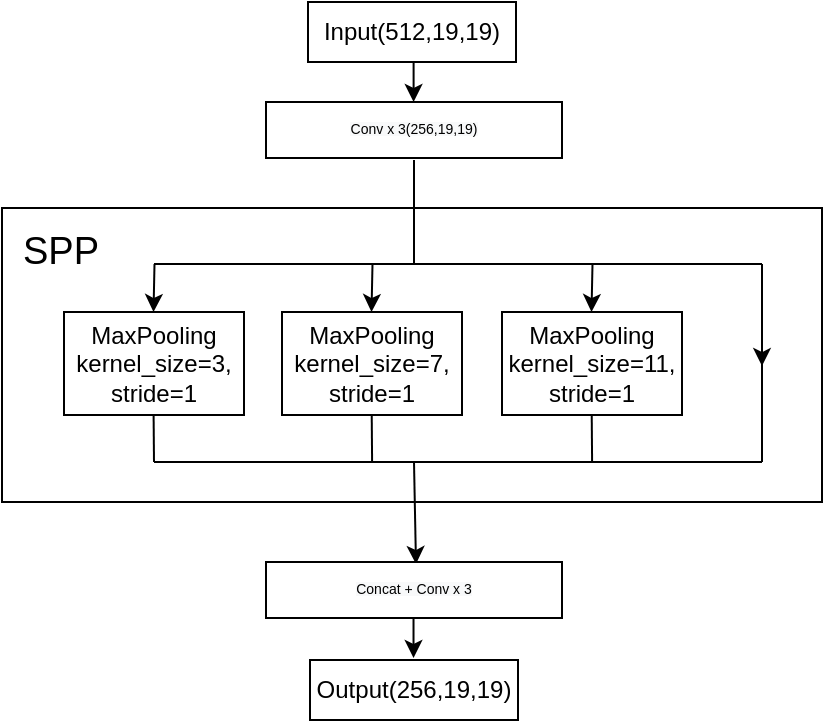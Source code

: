 <mxfile version="14.2.9" type="github">
  <diagram id="BEE4BzPIRlwHzZRuPU3X" name="第 1 页">
    <mxGraphModel dx="1129" dy="645" grid="1" gridSize="10" guides="1" tooltips="1" connect="1" arrows="1" fold="1" page="1" pageScale="1" pageWidth="827" pageHeight="1169" math="0" shadow="0">
      <root>
        <mxCell id="0" />
        <mxCell id="1" parent="0" />
        <mxCell id="2HhkDah7lS9jB4Bh0aEh-1" value="&lt;span style=&quot;color: rgb(0 , 0 , 0) ; font-family: &amp;#34;helvetica&amp;#34; ; font-style: normal ; font-weight: 400 ; letter-spacing: normal ; text-align: center ; text-indent: 0px ; text-transform: none ; word-spacing: 0px ; background-color: rgb(248 , 249 , 250) ; display: inline ; float: none ; font-size: 7px&quot;&gt;&lt;font style=&quot;font-size: 7px&quot;&gt;Conv x 3(256,19,19)&lt;/font&gt;&lt;/span&gt;" style="rounded=0;whiteSpace=wrap;html=1;strokeWidth=1;fontSize=7;" vertex="1" parent="1">
          <mxGeometry x="322" y="250" width="148" height="28" as="geometry" />
        </mxCell>
        <mxCell id="2HhkDah7lS9jB4Bh0aEh-2" value="" style="rounded=0;whiteSpace=wrap;html=1;" vertex="1" parent="1">
          <mxGeometry x="190" y="303" width="410" height="147" as="geometry" />
        </mxCell>
        <mxCell id="2HhkDah7lS9jB4Bh0aEh-3" value="&lt;font style=&quot;font-size: 12px&quot;&gt;MaxPooling&lt;br&gt;kernel_size=3,&lt;br&gt;stride=1&lt;/font&gt;" style="rounded=0;whiteSpace=wrap;html=1;" vertex="1" parent="1">
          <mxGeometry x="221" y="355" width="90" height="51.5" as="geometry" />
        </mxCell>
        <mxCell id="2HhkDah7lS9jB4Bh0aEh-6" value="" style="endArrow=classic;html=1;" edge="1" parent="1">
          <mxGeometry width="50" height="50" relative="1" as="geometry">
            <mxPoint x="266.25" y="331" as="sourcePoint" />
            <mxPoint x="265.75" y="355" as="targetPoint" />
          </mxGeometry>
        </mxCell>
        <mxCell id="2HhkDah7lS9jB4Bh0aEh-8" value="" style="endArrow=classic;html=1;" edge="1" parent="1">
          <mxGeometry width="50" height="50" relative="1" as="geometry">
            <mxPoint x="485.25" y="331" as="sourcePoint" />
            <mxPoint x="484.75" y="355" as="targetPoint" />
          </mxGeometry>
        </mxCell>
        <mxCell id="2HhkDah7lS9jB4Bh0aEh-9" value="" style="endArrow=classic;html=1;" edge="1" parent="1">
          <mxGeometry width="50" height="50" relative="1" as="geometry">
            <mxPoint x="375.25" y="331" as="sourcePoint" />
            <mxPoint x="374.75" y="355" as="targetPoint" />
          </mxGeometry>
        </mxCell>
        <mxCell id="2HhkDah7lS9jB4Bh0aEh-10" value="" style="endArrow=none;html=1;" edge="1" parent="1">
          <mxGeometry width="50" height="50" relative="1" as="geometry">
            <mxPoint x="396" y="331" as="sourcePoint" />
            <mxPoint x="396" y="279" as="targetPoint" />
          </mxGeometry>
        </mxCell>
        <mxCell id="2HhkDah7lS9jB4Bh0aEh-13" value="" style="endArrow=none;html=1;" edge="1" parent="1">
          <mxGeometry width="50" height="50" relative="1" as="geometry">
            <mxPoint x="266" y="430" as="sourcePoint" />
            <mxPoint x="265.8" y="406" as="targetPoint" />
          </mxGeometry>
        </mxCell>
        <mxCell id="2HhkDah7lS9jB4Bh0aEh-14" value="" style="endArrow=classic;html=1;" edge="1" parent="1">
          <mxGeometry width="50" height="50" relative="1" as="geometry">
            <mxPoint x="396" y="430" as="sourcePoint" />
            <mxPoint x="397" y="481" as="targetPoint" />
          </mxGeometry>
        </mxCell>
        <mxCell id="2HhkDah7lS9jB4Bh0aEh-15" value="&lt;font style=&quot;font-size: 19px&quot;&gt;SPP&lt;/font&gt;" style="text;html=1;resizable=0;autosize=1;align=center;verticalAlign=middle;points=[];fillColor=none;strokeColor=none;rounded=0;" vertex="1" parent="1">
          <mxGeometry x="194" y="315" width="50" height="20" as="geometry" />
        </mxCell>
        <mxCell id="2HhkDah7lS9jB4Bh0aEh-19" value="&lt;span style=&quot;color: rgb(0 , 0 , 0) ; font-family: &amp;#34;helvetica&amp;#34; ; font-style: normal ; font-weight: 400 ; letter-spacing: normal ; text-align: center ; text-indent: 0px ; text-transform: none ; word-spacing: 0px ; background-color: rgb(248 , 249 , 250) ; display: inline ; float: none ; font-size: 7px&quot;&gt;&lt;font style=&quot;font-size: 7px&quot;&gt;Concat + Conv x 3&lt;/font&gt;&lt;/span&gt;" style="rounded=0;whiteSpace=wrap;html=1;strokeWidth=1;fontSize=7;" vertex="1" parent="1">
          <mxGeometry x="322" y="480" width="148" height="28" as="geometry" />
        </mxCell>
        <mxCell id="2HhkDah7lS9jB4Bh0aEh-23" value="&lt;font style=&quot;font-size: 12px&quot;&gt;MaxPooling&lt;br&gt;kernel_size=7,&lt;br&gt;stride=1&lt;/font&gt;" style="rounded=0;whiteSpace=wrap;html=1;" vertex="1" parent="1">
          <mxGeometry x="330" y="355" width="90" height="51.5" as="geometry" />
        </mxCell>
        <mxCell id="2HhkDah7lS9jB4Bh0aEh-24" value="&lt;font style=&quot;font-size: 12px&quot;&gt;MaxPooling&lt;br&gt;kernel_size=11,&lt;br&gt;stride=1&lt;/font&gt;" style="rounded=0;whiteSpace=wrap;html=1;" vertex="1" parent="1">
          <mxGeometry x="440" y="355" width="90" height="51.5" as="geometry" />
        </mxCell>
        <mxCell id="2HhkDah7lS9jB4Bh0aEh-25" value="" style="endArrow=none;html=1;" edge="1" parent="1">
          <mxGeometry width="50" height="50" relative="1" as="geometry">
            <mxPoint x="266" y="331" as="sourcePoint" />
            <mxPoint x="570" y="331" as="targetPoint" />
          </mxGeometry>
        </mxCell>
        <mxCell id="2HhkDah7lS9jB4Bh0aEh-27" value="" style="endArrow=none;html=1;" edge="1" parent="1">
          <mxGeometry width="50" height="50" relative="1" as="geometry">
            <mxPoint x="570" y="430" as="sourcePoint" />
            <mxPoint x="266" y="430" as="targetPoint" />
          </mxGeometry>
        </mxCell>
        <mxCell id="2HhkDah7lS9jB4Bh0aEh-28" value="" style="endArrow=none;html=1;" edge="1" parent="1">
          <mxGeometry width="50" height="50" relative="1" as="geometry">
            <mxPoint x="485.06" y="430.5" as="sourcePoint" />
            <mxPoint x="484.86" y="406.5" as="targetPoint" />
          </mxGeometry>
        </mxCell>
        <mxCell id="2HhkDah7lS9jB4Bh0aEh-29" value="" style="endArrow=none;html=1;" edge="1" parent="1">
          <mxGeometry width="50" height="50" relative="1" as="geometry">
            <mxPoint x="375.06" y="430.5" as="sourcePoint" />
            <mxPoint x="374.86" y="406.5" as="targetPoint" />
          </mxGeometry>
        </mxCell>
        <mxCell id="2HhkDah7lS9jB4Bh0aEh-31" value="" style="endArrow=classic;html=1;" edge="1" parent="1">
          <mxGeometry width="50" height="50" relative="1" as="geometry">
            <mxPoint x="570" y="331" as="sourcePoint" />
            <mxPoint x="570" y="382" as="targetPoint" />
          </mxGeometry>
        </mxCell>
        <mxCell id="2HhkDah7lS9jB4Bh0aEh-32" value="" style="endArrow=none;html=1;" edge="1" parent="1">
          <mxGeometry width="50" height="50" relative="1" as="geometry">
            <mxPoint x="570" y="430" as="sourcePoint" />
            <mxPoint x="570" y="380" as="targetPoint" />
          </mxGeometry>
        </mxCell>
        <mxCell id="2HhkDah7lS9jB4Bh0aEh-33" value="Input(512,19,19)" style="rounded=0;whiteSpace=wrap;html=1;" vertex="1" parent="1">
          <mxGeometry x="343" y="200" width="104" height="30" as="geometry" />
        </mxCell>
        <mxCell id="2HhkDah7lS9jB4Bh0aEh-34" value="" style="endArrow=classic;html=1;" edge="1" parent="1">
          <mxGeometry width="50" height="50" relative="1" as="geometry">
            <mxPoint x="395.8" y="230" as="sourcePoint" />
            <mxPoint x="395.8" y="250" as="targetPoint" />
          </mxGeometry>
        </mxCell>
        <mxCell id="2HhkDah7lS9jB4Bh0aEh-35" value="Output(256,19,19)" style="rounded=0;whiteSpace=wrap;html=1;" vertex="1" parent="1">
          <mxGeometry x="344" y="529" width="104" height="30" as="geometry" />
        </mxCell>
        <mxCell id="2HhkDah7lS9jB4Bh0aEh-36" value="" style="endArrow=classic;html=1;" edge="1" parent="1">
          <mxGeometry width="50" height="50" relative="1" as="geometry">
            <mxPoint x="395.76" y="508" as="sourcePoint" />
            <mxPoint x="395.76" y="528" as="targetPoint" />
          </mxGeometry>
        </mxCell>
      </root>
    </mxGraphModel>
  </diagram>
</mxfile>
